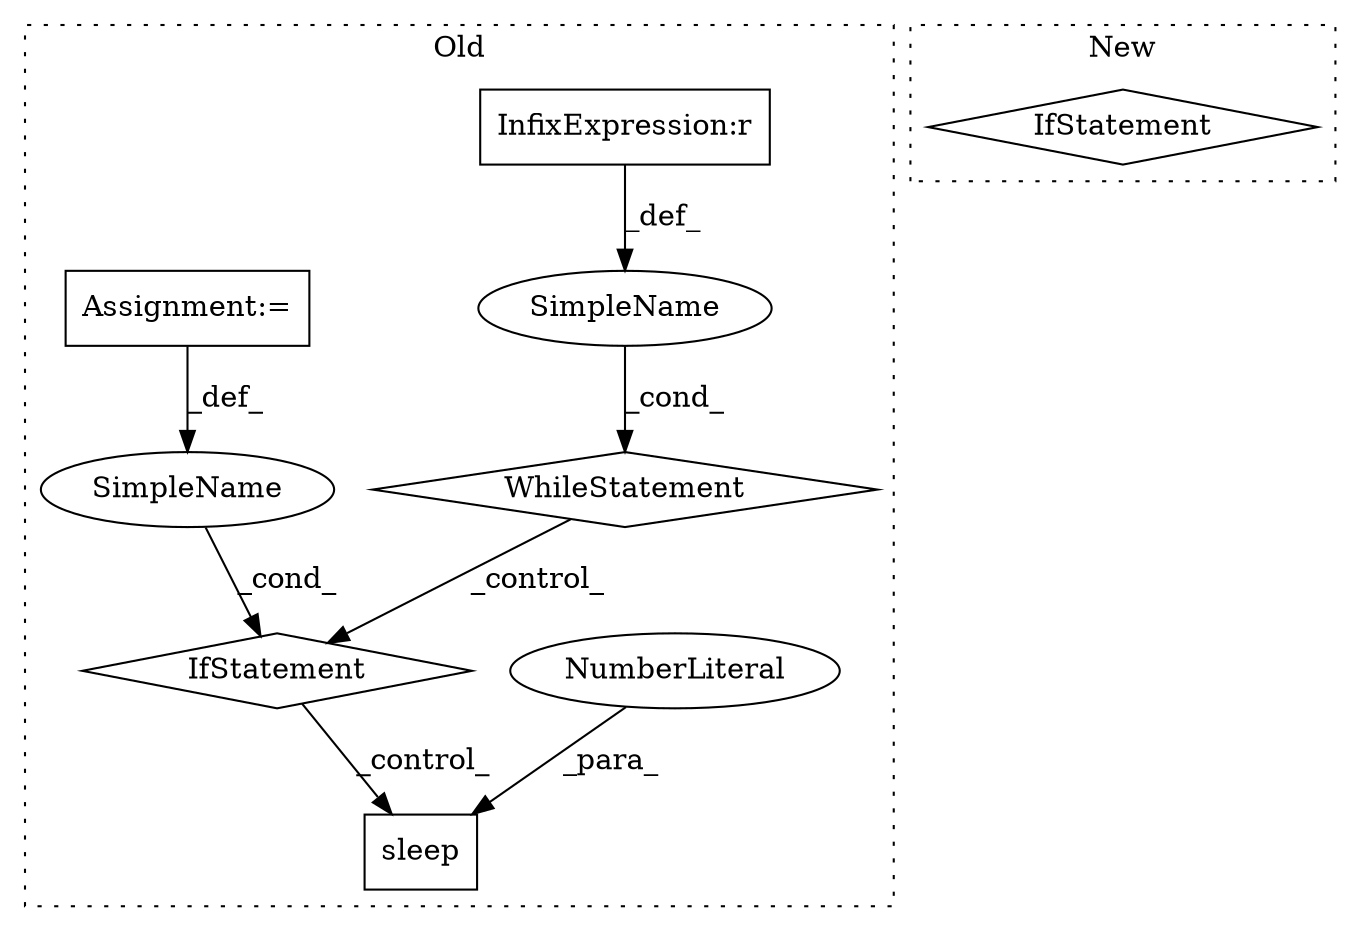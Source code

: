digraph G {
subgraph cluster0 {
1 [label="sleep" a="32" s="6726,6733" l="6,1" shape="box"];
3 [label="NumberLiteral" a="34" s="6732" l="1" shape="ellipse"];
4 [label="WhileStatement" a="61" s="6630,6679" l="7,2" shape="diamond"];
5 [label="SimpleName" a="42" s="" l="" shape="ellipse"];
6 [label="InfixExpression:r" a="27" s="6664" l="4" shape="box"];
7 [label="IfStatement" a="25" s="6691,6707" l="4,2" shape="diamond"];
8 [label="SimpleName" a="42" s="" l="" shape="ellipse"];
9 [label="Assignment:=" a="7" s="4399" l="15" shape="box"];
label = "Old";
style="dotted";
}
subgraph cluster1 {
2 [label="IfStatement" a="25" s="5862,5884" l="4,2" shape="diamond"];
label = "New";
style="dotted";
}
3 -> 1 [label="_para_"];
4 -> 7 [label="_control_"];
5 -> 4 [label="_cond_"];
6 -> 5 [label="_def_"];
7 -> 1 [label="_control_"];
8 -> 7 [label="_cond_"];
9 -> 8 [label="_def_"];
}